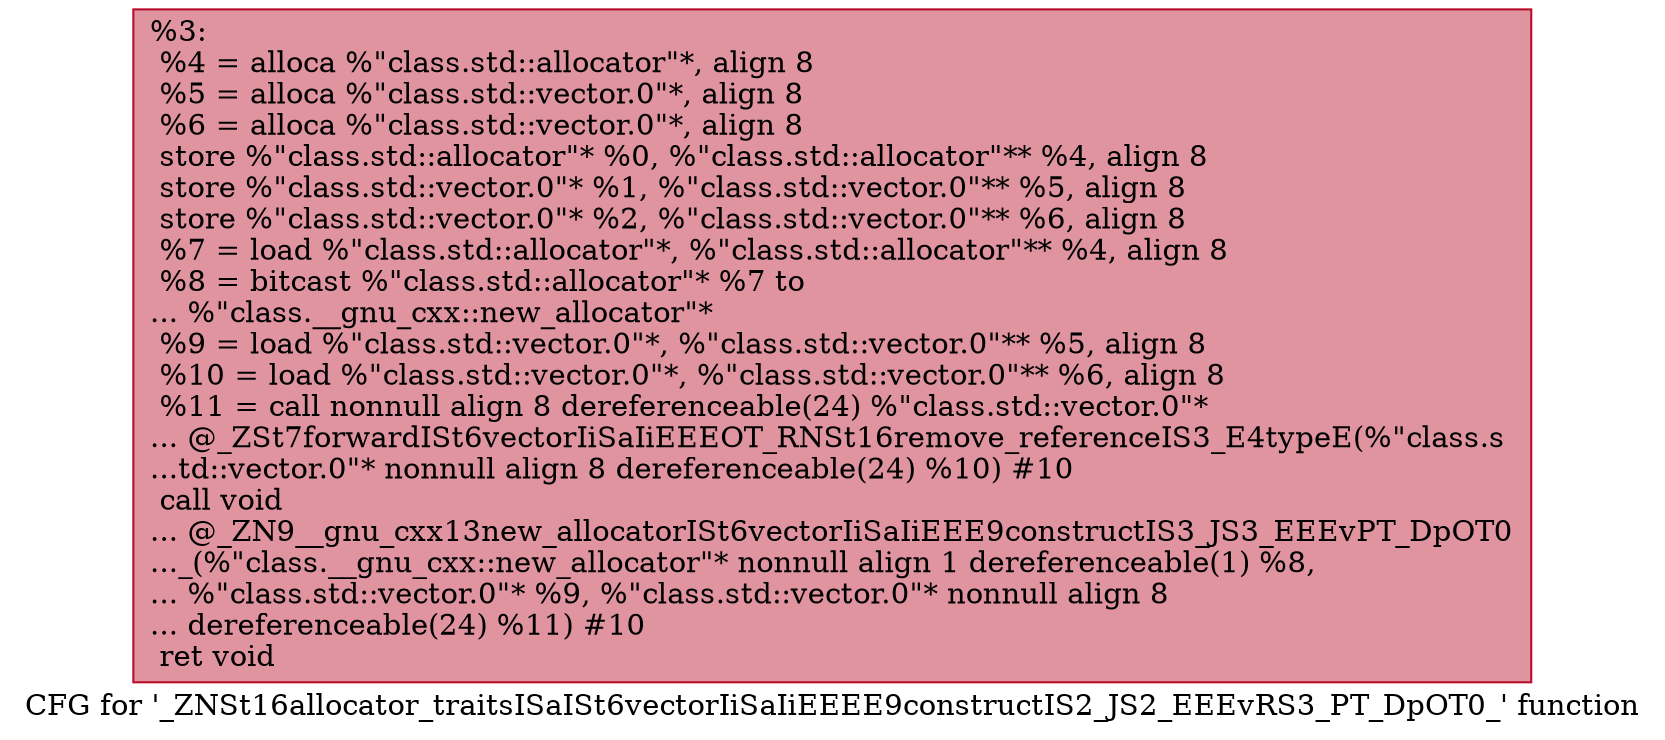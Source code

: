 digraph "CFG for '_ZNSt16allocator_traitsISaISt6vectorIiSaIiEEEE9constructIS2_JS2_EEEvRS3_PT_DpOT0_' function" {
	label="CFG for '_ZNSt16allocator_traitsISaISt6vectorIiSaIiEEEE9constructIS2_JS2_EEEvRS3_PT_DpOT0_' function";

	Node0x55aa9ab88cd0 [shape=record,color="#b70d28ff", style=filled, fillcolor="#b70d2870",label="{%3:\l  %4 = alloca %\"class.std::allocator\"*, align 8\l  %5 = alloca %\"class.std::vector.0\"*, align 8\l  %6 = alloca %\"class.std::vector.0\"*, align 8\l  store %\"class.std::allocator\"* %0, %\"class.std::allocator\"** %4, align 8\l  store %\"class.std::vector.0\"* %1, %\"class.std::vector.0\"** %5, align 8\l  store %\"class.std::vector.0\"* %2, %\"class.std::vector.0\"** %6, align 8\l  %7 = load %\"class.std::allocator\"*, %\"class.std::allocator\"** %4, align 8\l  %8 = bitcast %\"class.std::allocator\"* %7 to\l... %\"class.__gnu_cxx::new_allocator\"*\l  %9 = load %\"class.std::vector.0\"*, %\"class.std::vector.0\"** %5, align 8\l  %10 = load %\"class.std::vector.0\"*, %\"class.std::vector.0\"** %6, align 8\l  %11 = call nonnull align 8 dereferenceable(24) %\"class.std::vector.0\"*\l... @_ZSt7forwardISt6vectorIiSaIiEEEOT_RNSt16remove_referenceIS3_E4typeE(%\"class.s\l...td::vector.0\"* nonnull align 8 dereferenceable(24) %10) #10\l  call void\l... @_ZN9__gnu_cxx13new_allocatorISt6vectorIiSaIiEEE9constructIS3_JS3_EEEvPT_DpOT0\l..._(%\"class.__gnu_cxx::new_allocator\"* nonnull align 1 dereferenceable(1) %8,\l... %\"class.std::vector.0\"* %9, %\"class.std::vector.0\"* nonnull align 8\l... dereferenceable(24) %11) #10\l  ret void\l}"];
}
